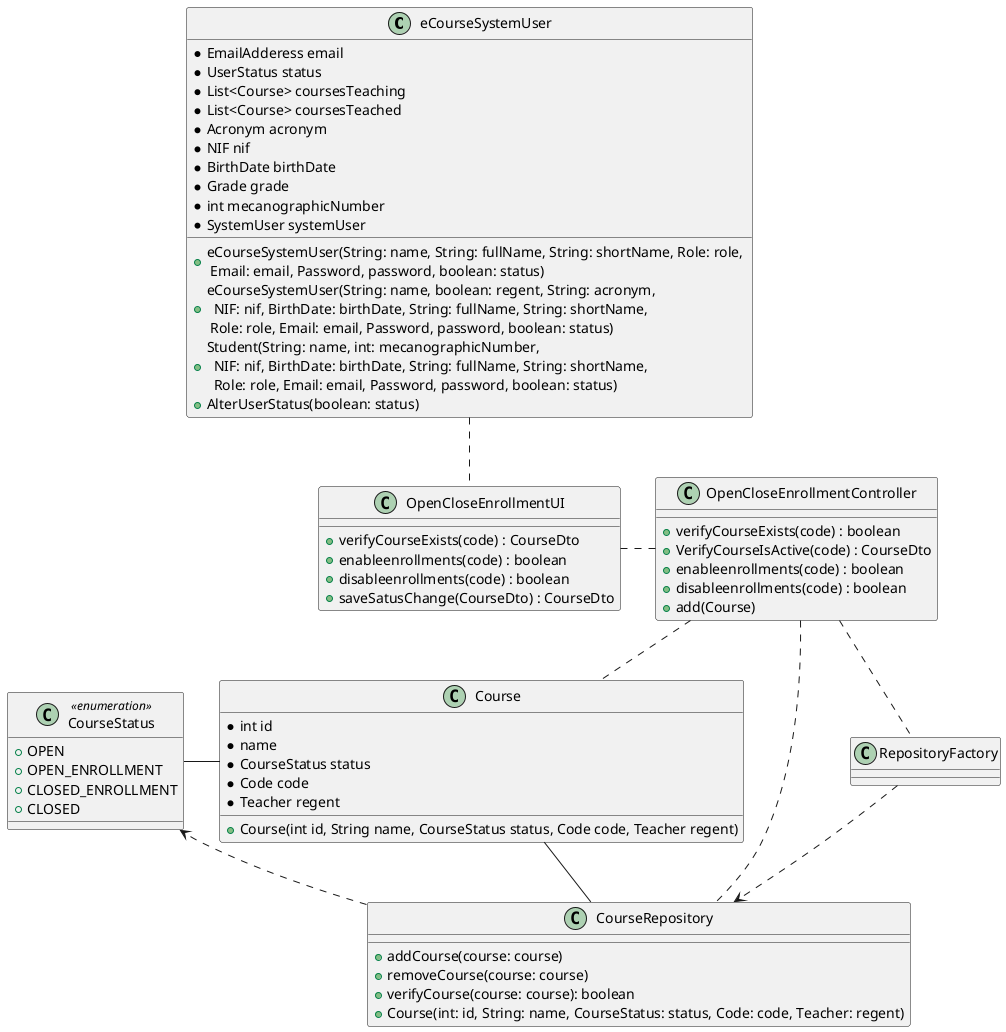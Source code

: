 @startuml

class eCourseSystemUser {
    * EmailAdderess email
    * UserStatus status
    * List<Course> coursesTeaching
    * List<Course> coursesTeached
    * Acronym acronym
    * NIF nif
    * BirthDate birthDate
    * Grade grade
    * int mecanographicNumber
    * SystemUser systemUser
    + eCourseSystemUser(String: name, String: fullName, String: shortName, Role: role, \n Email: email, Password, password, boolean: status)
    + eCourseSystemUser(String: name, boolean: regent, String: acronym, \n  NIF: nif, BirthDate: birthDate, String: fullName, String: shortName, \n Role: role, Email: email, Password, password, boolean: status)
    + Student(String: name, int: mecanographicNumber, \n  NIF: nif, BirthDate: birthDate, String: fullName, String: shortName, \n  Role: role, Email: email, Password, password, boolean: status)
    + AlterUserStatus(boolean: status)
}

class Course {
    * int id
    * name
    * CourseStatus status
    * Code code
    * Teacher regent
    + Course(int id, String name, CourseStatus status, Code code, Teacher regent)
}

class CourseRepository {
    + addCourse(course: course)
    + removeCourse(course: course)
    + verifyCourse(course: course): boolean
    + Course(int: id, String: name, CourseStatus: status, Code: code, Teacher: regent)
}

class OpenCloseEnrollmentUI {
    + verifyCourseExists(code) : CourseDto
    + enableenrollments(code) : boolean
    + disableenrollments(code) : boolean
    + saveSatusChange(CourseDto) : CourseDto
}

class OpenCloseEnrollmentController {
    + verifyCourseExists(code) : boolean
    + VerifyCourseIsActive(code) : CourseDto
    + enableenrollments(code) : boolean
    + disableenrollments(code) : boolean
    + add(Course)
}

class CourseStatus <<enumeration>> {
    + OPEN
    + OPEN_ENROLLMENT
    + CLOSED_ENROLLMENT
    + CLOSED
}

class RepositoryFactory {

}



'Relationships

Course -- CourseRepository
Course-left- CourseStatus

eCourseSystemUser .. OpenCloseEnrollmentUI
OpenCloseEnrollmentUI .right. OpenCloseEnrollmentController
OpenCloseEnrollmentController .. CourseRepository
OpenCloseEnrollmentController .. Course
OpenCloseEnrollmentController .. RepositoryFactory
RepositoryFactory ..> CourseRepository
CourseRepository ..> CourseStatus


@enduml